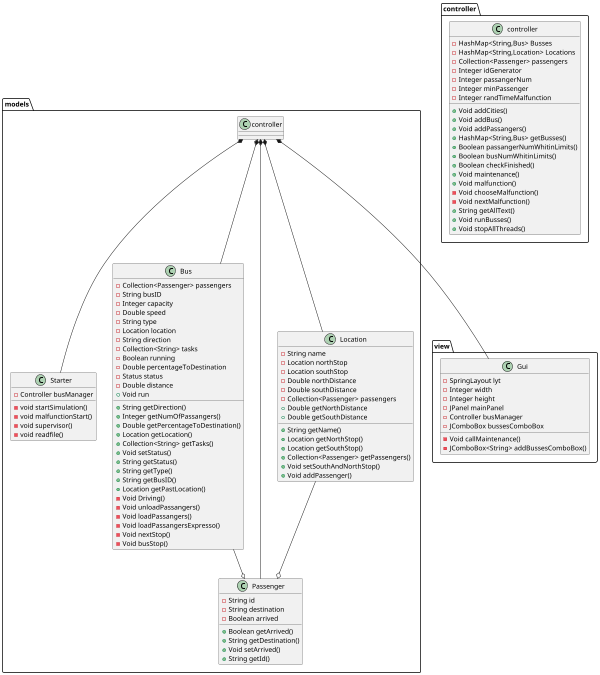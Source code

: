 @startuml


scale 600 width

package view {

    class Gui{
        -SpringLayout lyt
        -Integer width
        -Integer height
        -JPanel mainPanel
        -Controller busManager
        -JComboBox bussesComboBox
        -Void callMaintenance()
        -JComboBox<String> addBussesComboBox()
    }

}
package models{
    class Starter{
        -Controller busManager
        -void startSimulation()
        -void malfunctionStart()
        -void supervisor()
        -void readfile()
    }
    class Bus{
        -Collection<Passenger> passengers
        -String busID
        -Integer capacity
        -Double speed
        -String type
        -Location location
        -String direction
        -Collection<String> tasks
        -Boolean running
        -Double percentageToDestination
        -Status status
        -Double distance
        +String getDirection()
        +Integer getNumOfPassangers()
        +Double getPercentageToDestination()
        +Location getLocation()
        +Collection<String> getTasks()
        +Void setStatus()
        +String getStatus()
        +String getType()
        +String getBusID()
        +Location getPastLocation()
        -Void Driving()
        -Void unloadPassangers()
        -Void loadPassangers()
        -Void loadPassangersExpresso()
        -Void nextStop()
        -Void busStop()
        +Void run
    }

    class Passenger{
        -String id
        -String destination
        -Boolean arrived
        +Boolean getArrived()
        +String getDestination()
        +Void setArrived()
        +String getId()
    }

    class Location{
        -String name
        -Location northStop
        -Location southStop
        -Double northDistance
        -Double southDistance
        -Collection<Passenger> passengers
        +String getName()
        +Location getNorthStop()
        +Location getSouthStop()
        +Double getNorthDistance
        +Double getSouthDistance
        +Collection<Passenger> getPassengers()
        +Void setSouthAndNorthStop()
        +Void addPassenger()
    }


    Bus --o Passenger
    Location --o Passenger
    controller *-- Bus
    controller *-- Location
    controller *-- Passenger
    controller *-- Starter
    controller *-- Gui

}



package controller {
    class controller{
        -HashMap<String,Bus> Busses
        -HashMap<String,Location> Locations
        -Collection<Passenger> passengers
        -Integer idGenerator
        -Integer passangerNum
        -Integer minPassenger
        -Integer randTimeMalfunction
        +Void addCities()
        +Void addBus()
        +Void addPassangers()
        +HashMap<String,Bus> getBusses()
        +Boolean passangerNumWhitinLimits()
        +Boolean busNumWhitinLimits()
        +Boolean checkFinished()
        +Void maintenance()
        +Void malfunction()
        -Void chooseMalfunction()
        -Void nextMalfunction()
        +String getAllText()
        +Void runBusses()
        +Void stopAllThreads()
    }
}

@enduml
